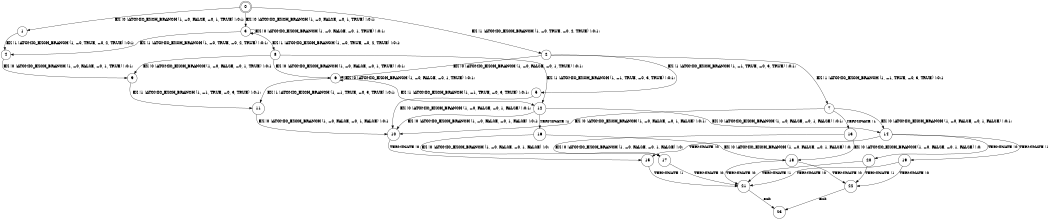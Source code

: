digraph BCG {
size = "7, 10.5";
center = TRUE;
node [shape = circle];
0 [peripheries = 2];
0 -> 1 [label = "EX !0 !ATOMIC_EXCH_BRANCH (1, +0, FALSE, +0, 1, TRUE) !:0:1:"];
0 -> 2 [label = "EX !1 !ATOMIC_EXCH_BRANCH (1, +0, TRUE, +0, 2, TRUE) !:0:1:"];
0 -> 3 [label = "EX !0 !ATOMIC_EXCH_BRANCH (1, +0, FALSE, +0, 1, TRUE) !:0:1:"];
1 -> 4 [label = "EX !1 !ATOMIC_EXCH_BRANCH (1, +0, TRUE, +0, 2, TRUE) !:0:1:"];
2 -> 5 [label = "EX !1 !ATOMIC_EXCH_BRANCH (1, +1, TRUE, +0, 3, TRUE) !:0:1:"];
2 -> 6 [label = "EX !0 !ATOMIC_EXCH_BRANCH (1, +0, FALSE, +0, 1, TRUE) !:0:1:"];
2 -> 7 [label = "EX !1 !ATOMIC_EXCH_BRANCH (1, +1, TRUE, +0, 3, TRUE) !:0:1:"];
3 -> 4 [label = "EX !1 !ATOMIC_EXCH_BRANCH (1, +0, TRUE, +0, 2, TRUE) !:0:1:"];
3 -> 8 [label = "EX !1 !ATOMIC_EXCH_BRANCH (1, +0, TRUE, +0, 2, TRUE) !:0:1:"];
3 -> 3 [label = "EX !0 !ATOMIC_EXCH_BRANCH (1, +0, FALSE, +0, 1, TRUE) !:0:1:"];
4 -> 9 [label = "EX !0 !ATOMIC_EXCH_BRANCH (1, +0, FALSE, +0, 1, TRUE) !:0:1:"];
5 -> 10 [label = "EX !0 !ATOMIC_EXCH_BRANCH (1, +0, FALSE, +0, 1, FALSE) !:0:1:"];
6 -> 11 [label = "EX !1 !ATOMIC_EXCH_BRANCH (1, +1, TRUE, +0, 3, TRUE) !:0:1:"];
6 -> 12 [label = "EX !1 !ATOMIC_EXCH_BRANCH (1, +1, TRUE, +0, 3, TRUE) !:0:1:"];
6 -> 6 [label = "EX !0 !ATOMIC_EXCH_BRANCH (1, +0, FALSE, +0, 1, TRUE) !:0:1:"];
7 -> 10 [label = "EX !0 !ATOMIC_EXCH_BRANCH (1, +0, FALSE, +0, 1, FALSE) !:0:1:"];
7 -> 13 [label = "TERMINATE !1"];
7 -> 14 [label = "EX !0 !ATOMIC_EXCH_BRANCH (1, +0, FALSE, +0, 1, FALSE) !:0:1:"];
8 -> 9 [label = "EX !0 !ATOMIC_EXCH_BRANCH (1, +0, FALSE, +0, 1, TRUE) !:0:1:"];
8 -> 12 [label = "EX !1 !ATOMIC_EXCH_BRANCH (1, +1, TRUE, +0, 3, TRUE) !:0:1:"];
8 -> 6 [label = "EX !0 !ATOMIC_EXCH_BRANCH (1, +0, FALSE, +0, 1, TRUE) !:0:1:"];
9 -> 11 [label = "EX !1 !ATOMIC_EXCH_BRANCH (1, +1, TRUE, +0, 3, TRUE) !:0:1:"];
10 -> 15 [label = "TERMINATE !0"];
11 -> 10 [label = "EX !0 !ATOMIC_EXCH_BRANCH (1, +0, FALSE, +0, 1, FALSE) !:0:1:"];
12 -> 10 [label = "EX !0 !ATOMIC_EXCH_BRANCH (1, +0, FALSE, +0, 1, FALSE) !:0:1:"];
12 -> 16 [label = "TERMINATE !1"];
12 -> 14 [label = "EX !0 !ATOMIC_EXCH_BRANCH (1, +0, FALSE, +0, 1, FALSE) !:0:1:"];
13 -> 17 [label = "EX !0 !ATOMIC_EXCH_BRANCH (1, +0, FALSE, +0, 1, FALSE) !:0:"];
13 -> 18 [label = "EX !0 !ATOMIC_EXCH_BRANCH (1, +0, FALSE, +0, 1, FALSE) !:0:"];
14 -> 15 [label = "TERMINATE !0"];
14 -> 19 [label = "TERMINATE !1"];
14 -> 20 [label = "TERMINATE !0"];
15 -> 21 [label = "TERMINATE !1"];
16 -> 17 [label = "EX !0 !ATOMIC_EXCH_BRANCH (1, +0, FALSE, +0, 1, FALSE) !:0:"];
16 -> 18 [label = "EX !0 !ATOMIC_EXCH_BRANCH (1, +0, FALSE, +0, 1, FALSE) !:0:"];
17 -> 21 [label = "TERMINATE !0"];
18 -> 21 [label = "TERMINATE !0"];
18 -> 22 [label = "TERMINATE !0"];
19 -> 21 [label = "TERMINATE !0"];
19 -> 22 [label = "TERMINATE !0"];
20 -> 21 [label = "TERMINATE !1"];
20 -> 22 [label = "TERMINATE !1"];
21 -> 23 [label = "exit"];
22 -> 23 [label = "exit"];
}
